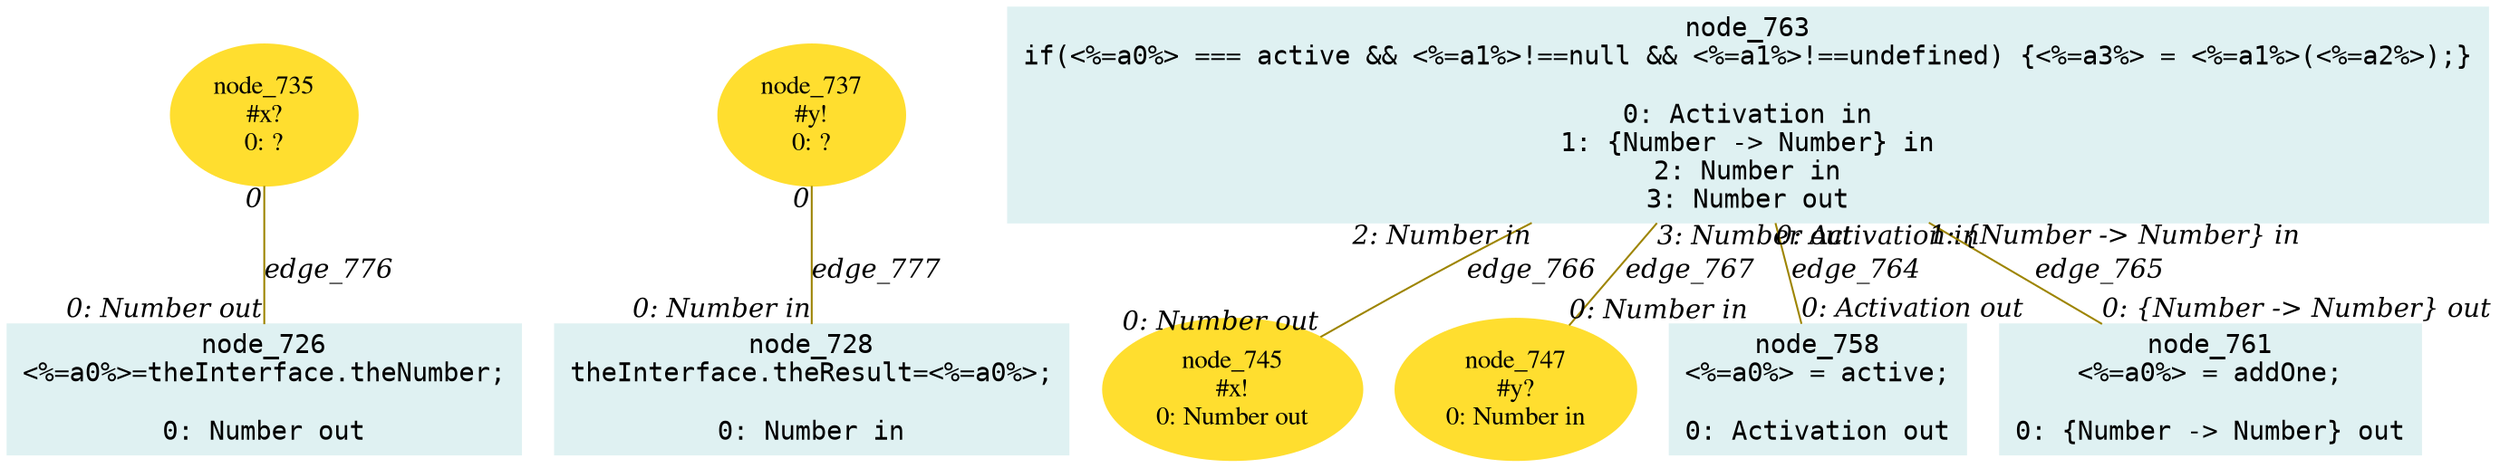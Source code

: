 digraph g{node_726 [shape="box", style="filled", color="#dff1f2", fontname="Courier", label="node_726
<%=a0%>=theInterface.theNumber;

0: Number out" ]
node_728 [shape="box", style="filled", color="#dff1f2", fontname="Courier", label="node_728
theInterface.theResult=<%=a0%>;

0: Number in" ]
node_735 [shape="ellipse", style="filled", color="#ffde2f", fontname="Times", label="node_735
#x?
0: ?" ]
node_737 [shape="ellipse", style="filled", color="#ffde2f", fontname="Times", label="node_737
#y!
0: ?" ]
node_745 [shape="ellipse", style="filled", color="#ffde2f", fontname="Times", label="node_745
#x!
0: Number out" ]
node_747 [shape="ellipse", style="filled", color="#ffde2f", fontname="Times", label="node_747
#y?
0: Number in" ]
node_758 [shape="box", style="filled", color="#dff1f2", fontname="Courier", label="node_758
<%=a0%> = active;

0: Activation out" ]
node_761 [shape="box", style="filled", color="#dff1f2", fontname="Courier", label="node_761
<%=a0%> = addOne;

0: {Number -> Number} out" ]
node_763 [shape="box", style="filled", color="#dff1f2", fontname="Courier", label="node_763
if(<%=a0%> === active && <%=a1%>!==null && <%=a1%>!==undefined) {<%=a3%> = <%=a1%>(<%=a2%>);}

0: Activation in
1: {Number -> Number} in
2: Number in
3: Number out" ]
node_763 -> node_758 [dir=none, arrowHead=none, fontname="Times-Italic", arrowsize=1, color="#9d8400", label="edge_764",  headlabel="0: Activation out", taillabel="0: Activation in" ]
node_763 -> node_761 [dir=none, arrowHead=none, fontname="Times-Italic", arrowsize=1, color="#9d8400", label="edge_765",  headlabel="0: {Number -> Number} out", taillabel="1: {Number -> Number} in" ]
node_763 -> node_745 [dir=none, arrowHead=none, fontname="Times-Italic", arrowsize=1, color="#9d8400", label="edge_766",  headlabel="0: Number out", taillabel="2: Number in" ]
node_763 -> node_747 [dir=none, arrowHead=none, fontname="Times-Italic", arrowsize=1, color="#9d8400", label="edge_767",  headlabel="0: Number in", taillabel="3: Number out" ]
node_735 -> node_726 [dir=none, arrowHead=none, fontname="Times-Italic", arrowsize=1, color="#9d8400", label="edge_776",  headlabel="0: Number out", taillabel="0" ]
node_737 -> node_728 [dir=none, arrowHead=none, fontname="Times-Italic", arrowsize=1, color="#9d8400", label="edge_777",  headlabel="0: Number in", taillabel="0" ]
}